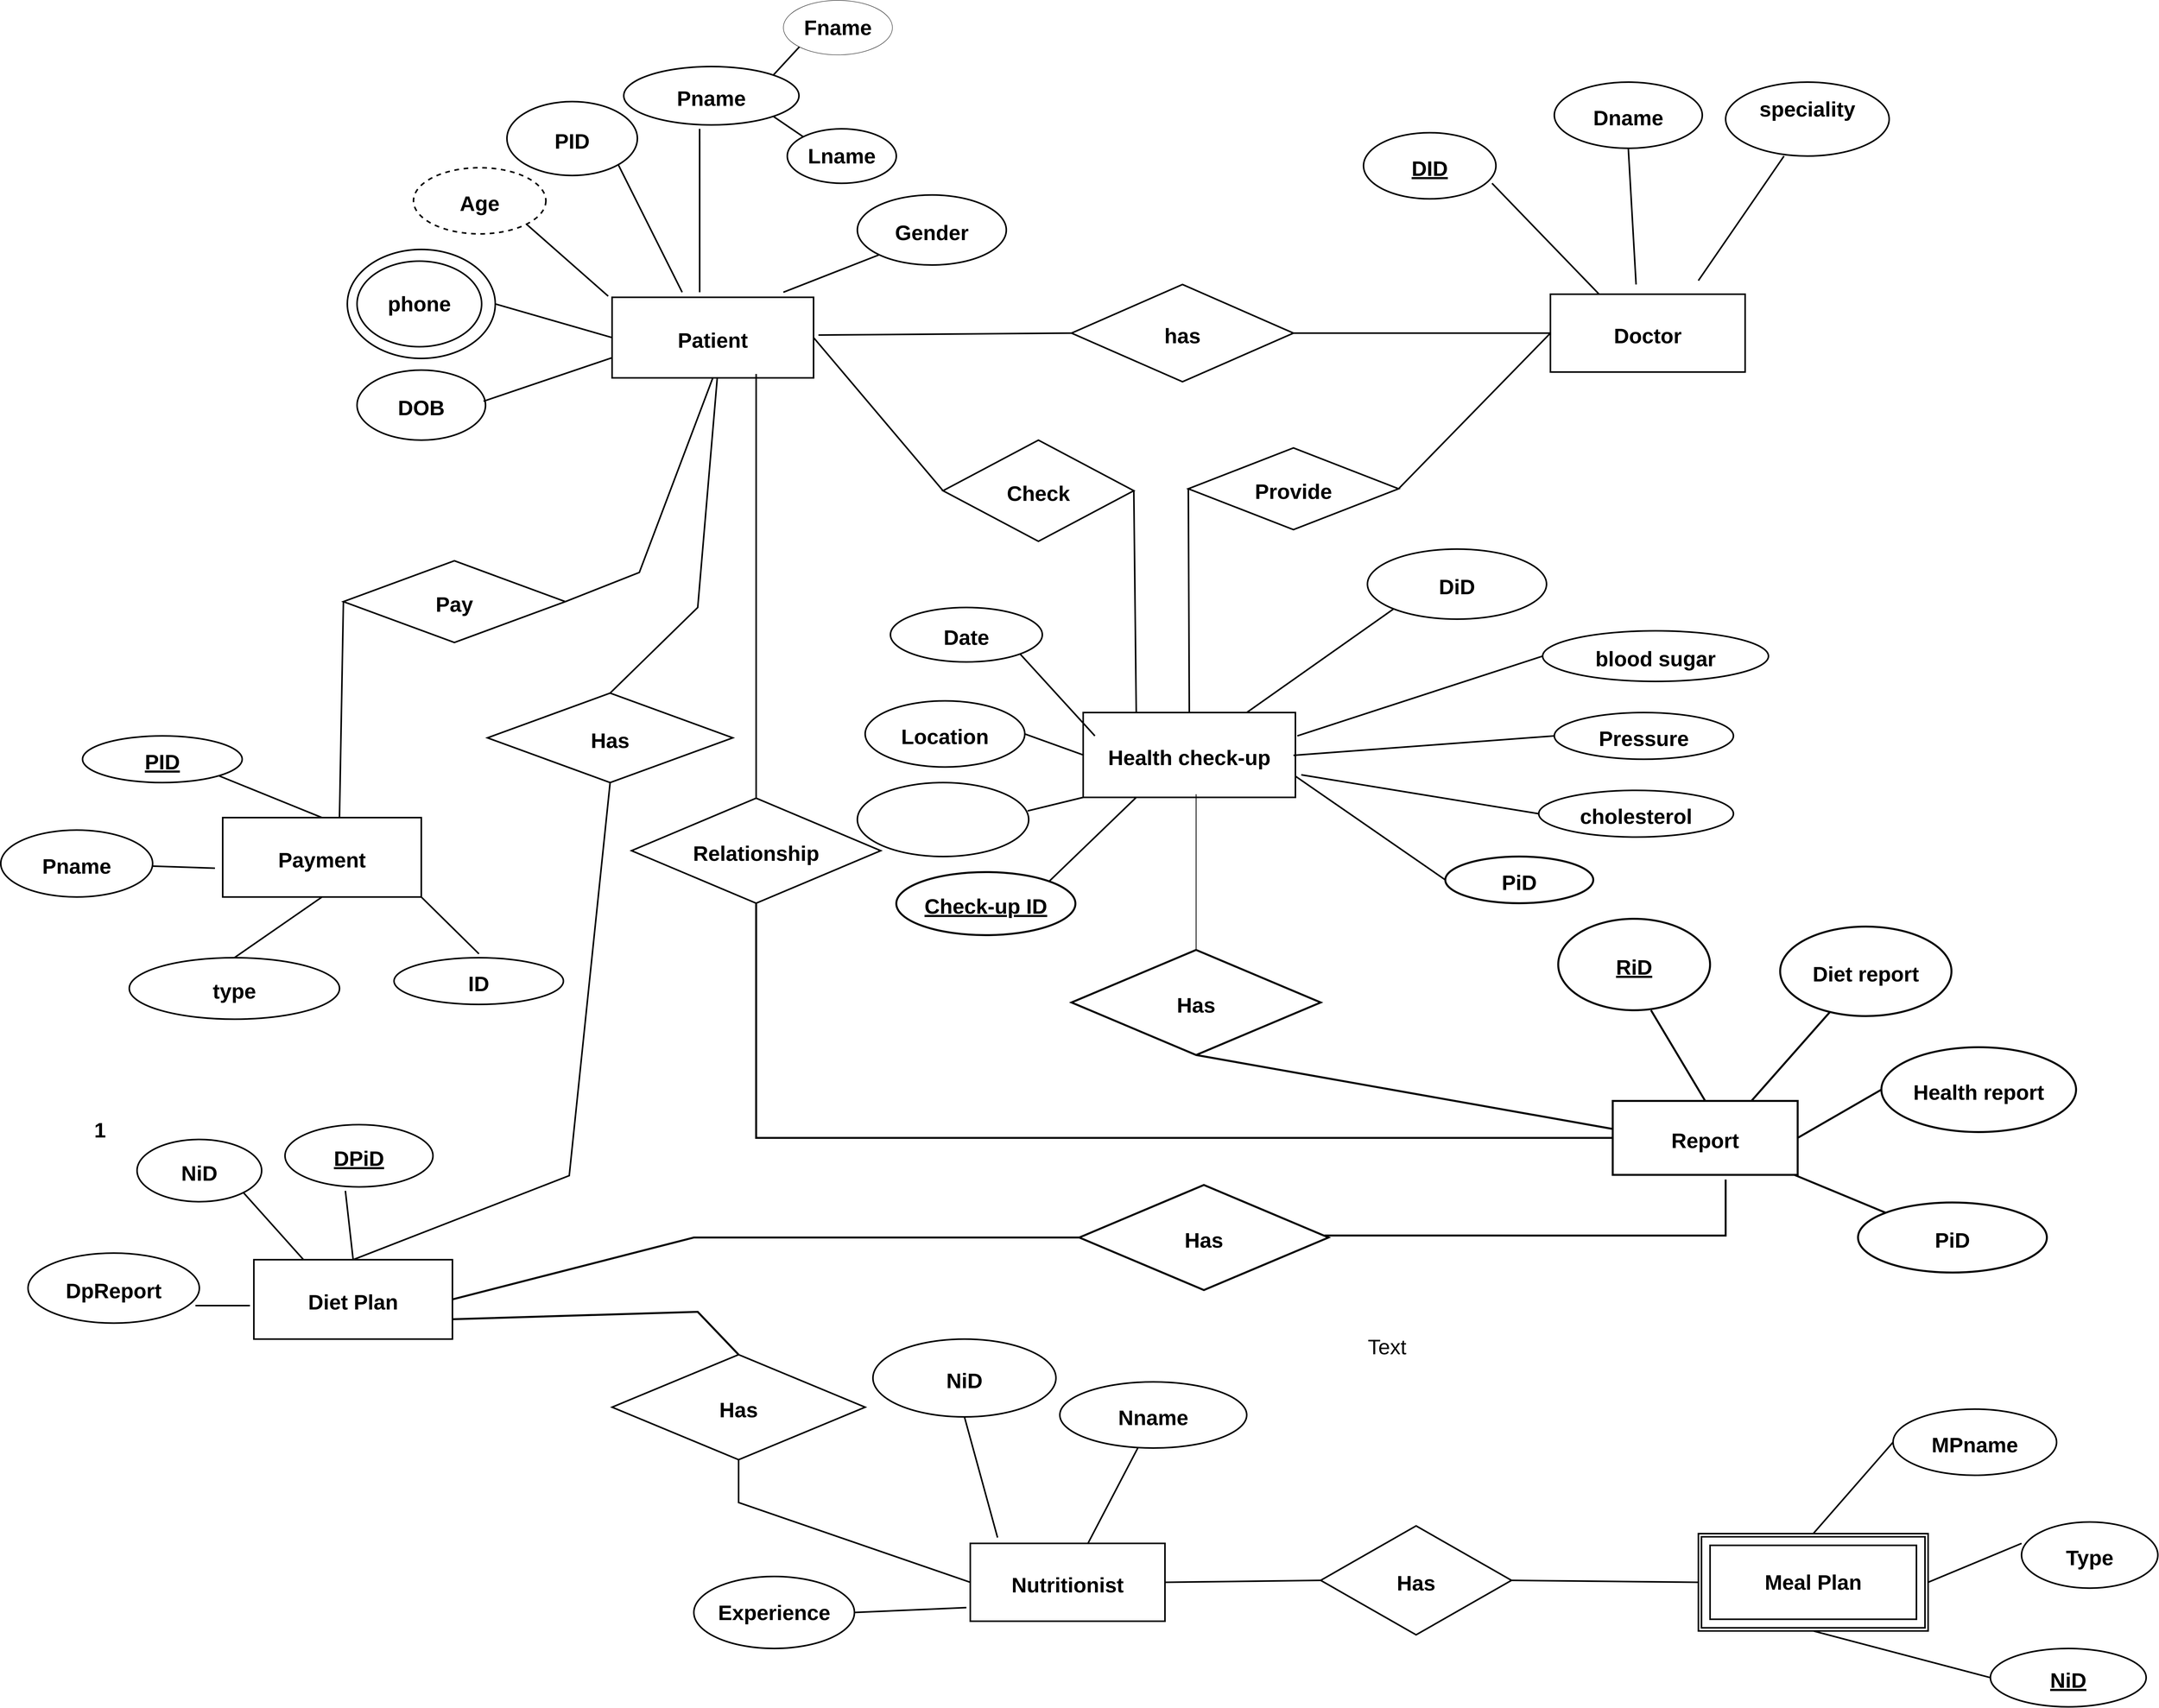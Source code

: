 <mxfile version="21.2.8" type="device">
  <diagram name="Page-1" id="WcRpKhG78xrK30DCyWYJ">
    <mxGraphModel dx="9060" dy="3707" grid="1" gridSize="10" guides="1" tooltips="1" connect="1" arrows="1" fold="1" page="1" pageScale="1" pageWidth="3300" pageHeight="4681" math="0" shadow="0">
      <root>
        <mxCell id="0" />
        <mxCell id="1" parent="0" />
        <mxCell id="mHQkvC2rGd7bI0yAE8_2-2" value="Patient" style="align=center;aspect=fixed;fontSize=54;fontStyle=1;labelBorderColor=none;strokeWidth=4;" parent="1" vertex="1">
          <mxGeometry x="500" y="783" width="517.5" height="207" as="geometry" />
        </mxCell>
        <mxCell id="mHQkvC2rGd7bI0yAE8_2-3" value="Payment" style="align=center;aspect=fixed;fontSize=54;fontStyle=1;labelBorderColor=none;strokeWidth=4;" parent="1" vertex="1">
          <mxGeometry x="-500" y="2120" width="510" height="204" as="geometry" />
        </mxCell>
        <mxCell id="mHQkvC2rGd7bI0yAE8_2-4" value="Health check-up" style="align=center;aspect=fixed;fontSize=54;fontStyle=1;labelBorderColor=none;strokeWidth=4;" parent="1" vertex="1">
          <mxGeometry x="1710" y="1850" width="545" height="218" as="geometry" />
        </mxCell>
        <mxCell id="mHQkvC2rGd7bI0yAE8_2-6" value="Doctor" style="align=center;aspect=fixed;fontSize=54;fontStyle=1;labelBorderColor=none;strokeWidth=4;" parent="1" vertex="1">
          <mxGeometry x="2910" y="775" width="500" height="200" as="geometry" />
        </mxCell>
        <mxCell id="mHQkvC2rGd7bI0yAE8_2-7" value="Report" style="align=center;aspect=fixed;fontSize=54;fontStyle=1;labelBorderColor=none;strokeWidth=5;" parent="1" vertex="1">
          <mxGeometry x="3070" y="2848" width="475" height="190" as="geometry" />
        </mxCell>
        <mxCell id="mHQkvC2rGd7bI0yAE8_2-8" value="Nutritionist" style="align=center;aspect=fixed;fontSize=54;fontStyle=1;labelBorderColor=none;strokeWidth=4;" parent="1" vertex="1">
          <mxGeometry x="1420" y="3985" width="500" height="200" as="geometry" />
        </mxCell>
        <mxCell id="mHQkvC2rGd7bI0yAE8_2-9" value="" style="shape=ext;margin=3;double=1;align=center;fontSize=54;spacingTop=1;fontStyle=1;labelBorderColor=none;strokeWidth=4;" parent="1" vertex="1">
          <mxGeometry x="3290" y="3960" width="590" height="250" as="geometry" />
        </mxCell>
        <mxCell id="mHQkvC2rGd7bI0yAE8_2-13" value="PID" style="ellipse;align=center;fontSize=54;strokeWidth=4;fontStyle=1;labelBorderColor=none;" parent="1" vertex="1">
          <mxGeometry x="230" y="280" width="335" height="190" as="geometry" />
        </mxCell>
        <mxCell id="mHQkvC2rGd7bI0yAE8_2-14" value="DOB" style="ellipse;align=center;fontSize=54;strokeWidth=4;fontStyle=1;labelBorderColor=none;" parent="1" vertex="1">
          <mxGeometry x="-155" y="970" width="330" height="180" as="geometry" />
        </mxCell>
        <mxCell id="mHQkvC2rGd7bI0yAE8_2-15" value="Gender" style="ellipse;align=center;fontSize=54;strokeWidth=4;fontStyle=1;labelBorderColor=none;" parent="1" vertex="1">
          <mxGeometry x="1130" y="520" width="382.5" height="180" as="geometry" />
        </mxCell>
        <mxCell id="mHQkvC2rGd7bI0yAE8_2-16" value="Pname" style="ellipse;align=center;fontSize=54;fontStyle=1;labelBorderColor=none;strokeWidth=4;" parent="1" vertex="1">
          <mxGeometry x="530" y="190" width="450" height="150" as="geometry" />
        </mxCell>
        <mxCell id="mHQkvC2rGd7bI0yAE8_2-17" value="Age" style="ellipse;align=center;dashed=1;fontSize=54;strokeWidth=4;fontStyle=1;labelBorderColor=none;" parent="1" vertex="1">
          <mxGeometry x="-10" y="450" width="340" height="170" as="geometry" />
        </mxCell>
        <mxCell id="mHQkvC2rGd7bI0yAE8_2-18" value="Has" style="shape=rhombus;perimeter=rhombusPerimeter;align=center;fontSize=54;fontStyle=1;labelBorderColor=none;strokeWidth=4;" parent="1" vertex="1">
          <mxGeometry x="2320" y="3940" width="490" height="280" as="geometry" />
        </mxCell>
        <mxCell id="mHQkvC2rGd7bI0yAE8_2-19" value="Pay" style="shape=rhombus;perimeter=rhombusPerimeter;align=center;fontSize=54;fontStyle=1;labelBorderColor=none;strokeWidth=4;" parent="1" vertex="1">
          <mxGeometry x="-190" y="1460" width="570" height="210" as="geometry" />
        </mxCell>
        <mxCell id="mHQkvC2rGd7bI0yAE8_2-20" value="Provide" style="shape=rhombus;perimeter=rhombusPerimeter;align=center;fontSize=54;fontStyle=1;labelBorderColor=none;strokeWidth=4;" parent="1" vertex="1">
          <mxGeometry x="1980" y="1170" width="540" height="210" as="geometry" />
        </mxCell>
        <mxCell id="mHQkvC2rGd7bI0yAE8_2-21" value="Has" style="shape=rhombus;perimeter=rhombusPerimeter;align=center;fontSize=54;fontStyle=1;labelBorderColor=none;strokeWidth=4;" parent="1" vertex="1">
          <mxGeometry x="180" y="1800" width="630" height="230" as="geometry" />
        </mxCell>
        <mxCell id="mHQkvC2rGd7bI0yAE8_2-29" value="Has" style="shape=rhombus;perimeter=rhombusPerimeter;align=center;fontSize=54;fontStyle=1;labelBorderColor=none;strokeWidth=4;" parent="1" vertex="1">
          <mxGeometry x="500" y="3500" width="650" height="270" as="geometry" />
        </mxCell>
        <mxCell id="mHQkvC2rGd7bI0yAE8_2-30" value="Check" style="shape=rhombus;perimeter=rhombusPerimeter;align=center;fontSize=54;strokeWidth=4;fontStyle=1;labelBorderColor=none;" parent="1" vertex="1">
          <mxGeometry x="1350" y="1150" width="490" height="260" as="geometry" />
        </mxCell>
        <mxCell id="mHQkvC2rGd7bI0yAE8_2-32" value="has" style="shape=rhombus;perimeter=rhombusPerimeter;align=center;fontSize=54;fontStyle=1;labelBorderColor=none;strokeWidth=4;" parent="1" vertex="1">
          <mxGeometry x="1680" y="750" width="570" height="250" as="geometry" />
        </mxCell>
        <mxCell id="mHQkvC2rGd7bI0yAE8_2-40" value="" style="endArrow=none;rounded=0;entryX=0.5;entryY=0;entryDx=0;entryDy=0;exitX=0.5;exitY=1;exitDx=0;exitDy=0;align=center;fontSize=54;fontStyle=1;labelBorderColor=none;strokeWidth=4;" parent="1" source="mHQkvC2rGd7bI0yAE8_2-21" target="mHQkvC2rGd7bI0yAE8_2-5" edge="1">
          <mxGeometry relative="1" as="geometry">
            <mxPoint x="1110" y="2480" as="sourcePoint" />
            <mxPoint x="1270" y="2480" as="targetPoint" />
            <Array as="points">
              <mxPoint x="390" y="3040" />
            </Array>
          </mxGeometry>
        </mxCell>
        <mxCell id="mHQkvC2rGd7bI0yAE8_2-41" value="1" style="resizable=0;whiteSpace=wrap;align=center;verticalAlign=bottom;fontSize=54;fontStyle=1;labelBorderColor=none;" parent="mHQkvC2rGd7bI0yAE8_2-40" connectable="0" vertex="1">
          <mxGeometry x="1" relative="1" as="geometry">
            <mxPoint x="-650" y="-299" as="offset" />
          </mxGeometry>
        </mxCell>
        <mxCell id="mHQkvC2rGd7bI0yAE8_2-46" value="" style="endArrow=none;rounded=0;strokeWidth=4;fontSize=54;fontStyle=1;exitX=1;exitY=0.5;exitDx=0;exitDy=0;entryX=0.25;entryY=0;entryDx=0;entryDy=0;labelBorderColor=none;" parent="1" source="mHQkvC2rGd7bI0yAE8_2-30" target="mHQkvC2rGd7bI0yAE8_2-4" edge="1">
          <mxGeometry width="50" height="50" relative="1" as="geometry">
            <mxPoint x="1840" y="1350" as="sourcePoint" />
            <mxPoint x="1840" y="1785" as="targetPoint" />
            <Array as="points" />
          </mxGeometry>
        </mxCell>
        <mxCell id="mHQkvC2rGd7bI0yAE8_2-58" value="" style="endArrow=none;rounded=0;exitX=0;exitY=0.5;exitDx=0;exitDy=0;strokeWidth=4;fontSize=54;fontStyle=1;entryX=0.5;entryY=0;entryDx=0;entryDy=0;labelBorderColor=none;" parent="1" source="mHQkvC2rGd7bI0yAE8_2-20" target="mHQkvC2rGd7bI0yAE8_2-4" edge="1">
          <mxGeometry width="50" height="50" relative="1" as="geometry">
            <mxPoint x="1780" y="1400" as="sourcePoint" />
            <mxPoint x="1980" y="1660" as="targetPoint" />
          </mxGeometry>
        </mxCell>
        <mxCell id="mHQkvC2rGd7bI0yAE8_2-63" value="Pname" style="ellipse;align=center;fontSize=54;fontStyle=1;labelBorderColor=none;strokeWidth=4;" parent="1" vertex="1">
          <mxGeometry x="-1070" y="2152" width="390" height="172" as="geometry" />
        </mxCell>
        <mxCell id="mHQkvC2rGd7bI0yAE8_2-64" value="type" style="ellipse;align=center;fontSize=54;fontStyle=1;labelBorderColor=none;strokeWidth=4;" parent="1" vertex="1">
          <mxGeometry x="-740" y="2480" width="540" height="158" as="geometry" />
        </mxCell>
        <mxCell id="mHQkvC2rGd7bI0yAE8_2-65" value="ID" style="ellipse;align=center;fontSize=54;fontStyle=1;labelBorderColor=none;strokeWidth=4;" parent="1" vertex="1">
          <mxGeometry x="-60" y="2480" width="435" height="120" as="geometry" />
        </mxCell>
        <mxCell id="mHQkvC2rGd7bI0yAE8_2-68" value="PID" style="ellipse;align=center;fontStyle=5;fontSize=54;labelBorderColor=none;strokeWidth=4;" parent="1" vertex="1">
          <mxGeometry x="-860" y="1910" width="410" height="120" as="geometry" />
        </mxCell>
        <mxCell id="mHQkvC2rGd7bI0yAE8_2-69" value="Type" style="ellipse;align=center;fontSize=54;fontStyle=1;labelBorderColor=none;strokeWidth=4;" parent="1" vertex="1">
          <mxGeometry x="4120" y="3930" width="350" height="170" as="geometry" />
        </mxCell>
        <mxCell id="mHQkvC2rGd7bI0yAE8_2-70" value="NiD" style="ellipse;align=center;fontStyle=5;fontSize=54;labelBorderColor=none;strokeWidth=4;" parent="1" vertex="1">
          <mxGeometry x="4040" y="4255" width="400" height="150" as="geometry" />
        </mxCell>
        <mxCell id="mHQkvC2rGd7bI0yAE8_2-71" value="MPname" style="ellipse;align=center;fontSize=54;fontStyle=1;labelBorderColor=none;strokeWidth=4;" parent="1" vertex="1">
          <mxGeometry x="3790" y="3640" width="420" height="170" as="geometry" />
        </mxCell>
        <mxCell id="mHQkvC2rGd7bI0yAE8_2-72" value="Nname" style="ellipse;align=center;fontSize=54;fontStyle=1;labelBorderColor=none;strokeWidth=4;" parent="1" vertex="1">
          <mxGeometry x="1650" y="3570" width="480" height="170" as="geometry" />
        </mxCell>
        <mxCell id="mHQkvC2rGd7bI0yAE8_2-73" value="NiD" style="ellipse;align=center;fontSize=54;fontStyle=1;labelBorderColor=none;strokeWidth=4;" parent="1" vertex="1">
          <mxGeometry x="1170" y="3460" width="470" height="200" as="geometry" />
        </mxCell>
        <mxCell id="mHQkvC2rGd7bI0yAE8_2-74" value="Diet report" style="ellipse;align=center;fontSize=54;fontStyle=1;labelBorderColor=none;strokeWidth=5;" parent="1" vertex="1">
          <mxGeometry x="3500" y="2400" width="440" height="230" as="geometry" />
        </mxCell>
        <mxCell id="mHQkvC2rGd7bI0yAE8_2-75" value="Health report" style="ellipse;align=center;fontSize=54;fontStyle=1;labelBorderColor=none;strokeWidth=5;" parent="1" vertex="1">
          <mxGeometry x="3760" y="2710" width="500" height="218" as="geometry" />
        </mxCell>
        <mxCell id="mHQkvC2rGd7bI0yAE8_2-76" value="PiD" style="ellipse;align=center;fontSize=54;fontStyle=1;labelBorderColor=none;strokeWidth=5;" parent="1" vertex="1">
          <mxGeometry x="3700" y="3109" width="485" height="180" as="geometry" />
        </mxCell>
        <mxCell id="mHQkvC2rGd7bI0yAE8_2-78" value="RiD" style="ellipse;align=center;fontStyle=5;fontSize=54;labelBorderColor=none;strokeWidth=5;" parent="1" vertex="1">
          <mxGeometry x="2930" y="2380" width="390" height="235" as="geometry" />
        </mxCell>
        <mxCell id="mHQkvC2rGd7bI0yAE8_2-80" value="PiD" style="ellipse;align=center;fontSize=54;fontStyle=1;labelBorderColor=none;strokeWidth=5;" parent="1" vertex="1">
          <mxGeometry x="2640" y="2220" width="380" height="120" as="geometry" />
        </mxCell>
        <mxCell id="mHQkvC2rGd7bI0yAE8_2-81" value="cholesterol" style="ellipse;align=center;fontSize=54;fontStyle=1;labelBorderColor=none;strokeWidth=4;" parent="1" vertex="1">
          <mxGeometry x="2880" y="2050" width="500" height="120" as="geometry" />
        </mxCell>
        <mxCell id="mHQkvC2rGd7bI0yAE8_2-82" value="Pressure" style="ellipse;align=center;fontSize=54;fontStyle=1;labelBorderColor=none;strokeWidth=4;" parent="1" vertex="1">
          <mxGeometry x="2920" y="1850" width="460" height="120" as="geometry" />
        </mxCell>
        <mxCell id="mHQkvC2rGd7bI0yAE8_2-83" value="blood sugar" style="ellipse;align=center;fontSize=54;fontStyle=1;labelBorderColor=none;strokeWidth=4;" parent="1" vertex="1">
          <mxGeometry x="2890" y="1640" width="580" height="130" as="geometry" />
        </mxCell>
        <mxCell id="mHQkvC2rGd7bI0yAE8_2-86" value="" style="ellipse;align=center;fontSize=54;fontStyle=1;labelBorderColor=none;strokeWidth=4;" parent="1" vertex="1">
          <mxGeometry x="1130" y="2030" width="440" height="190" as="geometry" />
        </mxCell>
        <mxCell id="mHQkvC2rGd7bI0yAE8_2-87" value="Location" style="ellipse;align=center;fontSize=54;fontStyle=1;labelBorderColor=none;strokeWidth=4;" parent="1" vertex="1">
          <mxGeometry x="1150" y="1820" width="410" height="170" as="geometry" />
        </mxCell>
        <mxCell id="mHQkvC2rGd7bI0yAE8_2-88" value="Date" style="ellipse;align=center;fontSize=54;strokeWidth=4;fontStyle=1;labelBorderColor=none;" parent="1" vertex="1">
          <mxGeometry x="1215" y="1580" width="390" height="140" as="geometry" />
        </mxCell>
        <mxCell id="mHQkvC2rGd7bI0yAE8_2-89" value="DiD" style="ellipse;align=center;fontSize=54;fontStyle=1;labelBorderColor=none;strokeWidth=4;" parent="1" vertex="1">
          <mxGeometry x="2440" y="1430" width="460" height="180" as="geometry" />
        </mxCell>
        <mxCell id="mHQkvC2rGd7bI0yAE8_2-90" value="Check-up ID" style="ellipse;align=center;fontStyle=5;fontSize=54;labelBorderColor=none;strokeWidth=5;" parent="1" vertex="1">
          <mxGeometry x="1230" y="2260" width="460" height="162" as="geometry" />
        </mxCell>
        <mxCell id="mHQkvC2rGd7bI0yAE8_2-92" value="DpReport" style="ellipse;align=center;fontSize=54;fontStyle=1;labelBorderColor=none;strokeWidth=4;" parent="1" vertex="1">
          <mxGeometry x="-1000" y="3239" width="440" height="180" as="geometry" />
        </mxCell>
        <mxCell id="mHQkvC2rGd7bI0yAE8_2-93" value="NiD" style="ellipse;align=center;fontSize=54;fontStyle=1;labelBorderColor=none;strokeWidth=4;" parent="1" vertex="1">
          <mxGeometry x="-720" y="2947" width="320" height="160" as="geometry" />
        </mxCell>
        <mxCell id="mHQkvC2rGd7bI0yAE8_2-94" value="DPiD" style="ellipse;align=center;fontStyle=5;fontSize=54;labelBorderColor=none;strokeWidth=4;" parent="1" vertex="1">
          <mxGeometry x="-340" y="2909" width="380" height="160" as="geometry" />
        </mxCell>
        <mxCell id="mHQkvC2rGd7bI0yAE8_2-95" value="speciality&#xa;" style="ellipse;align=center;fontSize=54;fontStyle=1;labelBorderColor=none;strokeWidth=4;" parent="1" vertex="1">
          <mxGeometry x="3360" y="230" width="420" height="190" as="geometry" />
        </mxCell>
        <mxCell id="mHQkvC2rGd7bI0yAE8_2-96" value="Dname" style="ellipse;align=center;fontSize=54;fontStyle=1;labelBorderColor=none;strokeWidth=4;" parent="1" vertex="1">
          <mxGeometry x="2920" y="230" width="380" height="170" as="geometry" />
        </mxCell>
        <mxCell id="mHQkvC2rGd7bI0yAE8_2-100" value="" style="endArrow=none;rounded=0;fontSize=54;fontStyle=1;labelBorderColor=none;strokeWidth=4;" parent="1" source="mHQkvC2rGd7bI0yAE8_2-63" edge="1">
          <mxGeometry width="50" height="50" relative="1" as="geometry">
            <mxPoint x="-580" y="2380" as="sourcePoint" />
            <mxPoint x="-520" y="2250" as="targetPoint" />
          </mxGeometry>
        </mxCell>
        <mxCell id="mHQkvC2rGd7bI0yAE8_2-101" value="" style="endArrow=none;rounded=0;exitX=0.5;exitY=0;exitDx=0;exitDy=0;entryX=0.5;entryY=1;entryDx=0;entryDy=0;fontSize=54;fontStyle=1;labelBorderColor=none;strokeWidth=4;" parent="1" source="mHQkvC2rGd7bI0yAE8_2-64" target="mHQkvC2rGd7bI0yAE8_2-3" edge="1">
          <mxGeometry width="50" height="50" relative="1" as="geometry">
            <mxPoint x="-390" y="2440" as="sourcePoint" />
            <mxPoint x="-270" y="2100" as="targetPoint" />
          </mxGeometry>
        </mxCell>
        <mxCell id="mHQkvC2rGd7bI0yAE8_2-102" value="" style="endArrow=none;rounded=0;entryX=1;entryY=1;entryDx=0;entryDy=0;fontSize=54;fontStyle=1;labelBorderColor=none;strokeWidth=4;" parent="1" target="mHQkvC2rGd7bI0yAE8_2-3" edge="1">
          <mxGeometry width="50" height="50" relative="1" as="geometry">
            <mxPoint x="158" y="2470" as="sourcePoint" />
            <mxPoint x="-170" y="2300" as="targetPoint" />
          </mxGeometry>
        </mxCell>
        <mxCell id="mHQkvC2rGd7bI0yAE8_2-103" value="" style="endArrow=none;rounded=0;entryX=1;entryY=1;entryDx=0;entryDy=0;exitX=0.5;exitY=0;exitDx=0;exitDy=0;fontSize=54;fontStyle=1;labelBorderColor=none;strokeWidth=4;" parent="1" source="mHQkvC2rGd7bI0yAE8_2-3" target="mHQkvC2rGd7bI0yAE8_2-68" edge="1">
          <mxGeometry width="50" height="50" relative="1" as="geometry">
            <mxPoint x="-420" y="2160" as="sourcePoint" />
            <mxPoint x="-370" y="2110" as="targetPoint" />
          </mxGeometry>
        </mxCell>
        <mxCell id="mHQkvC2rGd7bI0yAE8_2-109" value="" style="endArrow=none;rounded=0;entryX=0;entryY=0.5;entryDx=0;entryDy=0;exitX=1;exitY=0.5;exitDx=0;exitDy=0;fontSize=54;fontStyle=1;labelBorderColor=none;strokeWidth=4;" parent="1" source="mHQkvC2rGd7bI0yAE8_2-87" target="mHQkvC2rGd7bI0yAE8_2-4" edge="1">
          <mxGeometry width="50" height="50" relative="1" as="geometry">
            <mxPoint x="1590" y="2030" as="sourcePoint" />
            <mxPoint x="1640" y="1980" as="targetPoint" />
          </mxGeometry>
        </mxCell>
        <mxCell id="mHQkvC2rGd7bI0yAE8_2-110" value="" style="endArrow=none;rounded=0;entryX=0;entryY=1;entryDx=0;entryDy=0;exitX=0.994;exitY=0.383;exitDx=0;exitDy=0;exitPerimeter=0;fontSize=54;fontStyle=1;labelBorderColor=none;strokeWidth=4;" parent="1" source="mHQkvC2rGd7bI0yAE8_2-86" target="mHQkvC2rGd7bI0yAE8_2-4" edge="1">
          <mxGeometry width="50" height="50" relative="1" as="geometry">
            <mxPoint x="1640" y="2160" as="sourcePoint" />
            <mxPoint x="1710.711" y="2110" as="targetPoint" />
          </mxGeometry>
        </mxCell>
        <mxCell id="mHQkvC2rGd7bI0yAE8_2-112" value="" style="endArrow=none;rounded=0;exitX=1;exitY=0.75;exitDx=0;exitDy=0;fontSize=54;fontStyle=1;entryX=0;entryY=0.5;entryDx=0;entryDy=0;labelBorderColor=none;strokeWidth=4;" parent="1" source="mHQkvC2rGd7bI0yAE8_2-4" target="mHQkvC2rGd7bI0yAE8_2-80" edge="1">
          <mxGeometry width="50" height="50" relative="1" as="geometry">
            <mxPoint x="2390.0" y="2048" as="sourcePoint" />
            <mxPoint x="2515" y="2150" as="targetPoint" />
          </mxGeometry>
        </mxCell>
        <mxCell id="mHQkvC2rGd7bI0yAE8_2-126" value="" style="endArrow=none;rounded=0;entryX=0;entryY=0.5;entryDx=0;entryDy=0;fontSize=54;fontStyle=1;labelBorderColor=none;strokeWidth=4;" parent="1" target="mHQkvC2rGd7bI0yAE8_2-83" edge="1">
          <mxGeometry width="50" height="50" relative="1" as="geometry">
            <mxPoint x="2260" y="1910" as="sourcePoint" />
            <mxPoint x="2834.289" y="1782.426" as="targetPoint" />
          </mxGeometry>
        </mxCell>
        <mxCell id="mHQkvC2rGd7bI0yAE8_2-127" value="" style="endArrow=none;rounded=0;entryX=0;entryY=0.5;entryDx=0;entryDy=0;fontSize=54;fontStyle=1;labelBorderColor=none;strokeWidth=4;" parent="1" target="mHQkvC2rGd7bI0yAE8_2-81" edge="1">
          <mxGeometry width="50" height="50" relative="1" as="geometry">
            <mxPoint x="2270" y="2010" as="sourcePoint" />
            <mxPoint x="2715" y="2100" as="targetPoint" />
          </mxGeometry>
        </mxCell>
        <mxCell id="mHQkvC2rGd7bI0yAE8_2-128" value="" style="endArrow=none;rounded=0;entryX=0;entryY=0.5;entryDx=0;entryDy=0;fontSize=54;fontStyle=1;labelBorderColor=none;strokeWidth=4;" parent="1" target="mHQkvC2rGd7bI0yAE8_2-82" edge="1">
          <mxGeometry width="50" height="50" relative="1" as="geometry">
            <mxPoint x="2250" y="1960" as="sourcePoint" />
            <mxPoint x="2765" y="2000" as="targetPoint" />
          </mxGeometry>
        </mxCell>
        <mxCell id="mHQkvC2rGd7bI0yAE8_2-129" value="" style="endArrow=none;rounded=0;entryX=0;entryY=1;entryDx=0;entryDy=0;fontSize=54;fontStyle=1;labelBorderColor=none;strokeWidth=4;" parent="1" target="mHQkvC2rGd7bI0yAE8_2-89" edge="1">
          <mxGeometry width="50" height="50" relative="1" as="geometry">
            <mxPoint x="2130" y="1850" as="sourcePoint" />
            <mxPoint x="2000" y="1800" as="targetPoint" />
          </mxGeometry>
        </mxCell>
        <mxCell id="mHQkvC2rGd7bI0yAE8_2-130" value="" style="endArrow=none;rounded=0;strokeWidth=4;entryX=1;entryY=1;entryDx=0;entryDy=0;fontSize=54;fontStyle=1;labelBorderColor=none;" parent="1" target="mHQkvC2rGd7bI0yAE8_2-88" edge="1">
          <mxGeometry width="50" height="50" relative="1" as="geometry">
            <mxPoint x="1740" y="1910" as="sourcePoint" />
            <mxPoint x="1630" y="1720" as="targetPoint" />
          </mxGeometry>
        </mxCell>
        <mxCell id="mHQkvC2rGd7bI0yAE8_2-131" value="" style="endArrow=none;rounded=0;entryX=0.25;entryY=1;entryDx=0;entryDy=0;exitX=1;exitY=0;exitDx=0;exitDy=0;fontSize=54;fontStyle=1;labelBorderColor=none;strokeWidth=4;" parent="1" source="mHQkvC2rGd7bI0yAE8_2-90" target="mHQkvC2rGd7bI0yAE8_2-4" edge="1">
          <mxGeometry width="50" height="50" relative="1" as="geometry">
            <mxPoint x="1680" y="2160" as="sourcePoint" />
            <mxPoint x="1760" y="2140" as="targetPoint" />
          </mxGeometry>
        </mxCell>
        <mxCell id="mHQkvC2rGd7bI0yAE8_2-136" value="DID" style="ellipse;align=center;fontStyle=5;fontSize=54;labelBorderColor=none;strokeWidth=4;" parent="1" vertex="1">
          <mxGeometry x="2430" y="360" width="340" height="170" as="geometry" />
        </mxCell>
        <mxCell id="00rONBYvEzlFTDpirwAL-15" style="edgeStyle=orthogonalEdgeStyle;rounded=0;orthogonalLoop=1;jettySize=auto;html=1;exitX=0.5;exitY=1;exitDx=0;exitDy=0;labelBorderColor=none;strokeWidth=4;fontSize=54;" edge="1" parent="1" source="mHQkvC2rGd7bI0yAE8_2-17" target="mHQkvC2rGd7bI0yAE8_2-17">
          <mxGeometry relative="1" as="geometry" />
        </mxCell>
        <mxCell id="00rONBYvEzlFTDpirwAL-18" value="" style="ellipse;whiteSpace=wrap;html=1;labelBorderColor=none;strokeWidth=4;fontSize=54;" vertex="1" parent="1">
          <mxGeometry x="-180" y="660" width="380" height="280" as="geometry" />
        </mxCell>
        <mxCell id="00rONBYvEzlFTDpirwAL-19" value="&lt;font style=&quot;font-size: 54px;&quot;&gt;&lt;b style=&quot;font-size: 54px;&quot;&gt;phone&lt;/b&gt;&lt;/font&gt;" style="ellipse;whiteSpace=wrap;html=1;labelBorderColor=none;strokeWidth=4;fontSize=54;" vertex="1" parent="1">
          <mxGeometry x="-155" y="690" width="320" height="220" as="geometry" />
        </mxCell>
        <mxCell id="00rONBYvEzlFTDpirwAL-21" value="&lt;font style=&quot;font-size: 54px;&quot;&gt;&lt;b style=&quot;font-size: 54px;&quot;&gt;Fname&lt;/b&gt;&lt;/font&gt;" style="ellipse;whiteSpace=wrap;html=1;fontSize=54;" vertex="1" parent="1">
          <mxGeometry x="940" y="20" width="280" height="140" as="geometry" />
        </mxCell>
        <mxCell id="00rONBYvEzlFTDpirwAL-22" value="&lt;font style=&quot;font-size: 54px;&quot;&gt;&lt;b style=&quot;font-size: 54px;&quot;&gt;Lname&lt;/b&gt;&lt;/font&gt;" style="ellipse;whiteSpace=wrap;html=1;labelBorderColor=none;strokeWidth=4;fontSize=54;" vertex="1" parent="1">
          <mxGeometry x="950" y="350" width="280" height="140" as="geometry" />
        </mxCell>
        <mxCell id="00rONBYvEzlFTDpirwAL-30" value="" style="endArrow=none;rounded=0;entryX=0;entryY=0;entryDx=0;entryDy=0;exitX=1;exitY=1;exitDx=0;exitDy=0;fontSize=54;fontStyle=1;labelBorderColor=none;strokeWidth=4;" edge="1" parent="1" source="mHQkvC2rGd7bI0yAE8_2-16" target="00rONBYvEzlFTDpirwAL-22">
          <mxGeometry width="50" height="50" relative="1" as="geometry">
            <mxPoint x="1670" y="210" as="sourcePoint" />
            <mxPoint x="1789.289" y="42.426" as="targetPoint" />
          </mxGeometry>
        </mxCell>
        <mxCell id="00rONBYvEzlFTDpirwAL-31" value="" style="endArrow=none;rounded=0;entryX=0;entryY=1;entryDx=0;entryDy=0;exitX=1;exitY=0;exitDx=0;exitDy=0;fontSize=54;fontStyle=1;labelBorderColor=none;strokeWidth=4;" edge="1" parent="1" source="mHQkvC2rGd7bI0yAE8_2-16" target="00rONBYvEzlFTDpirwAL-21">
          <mxGeometry width="50" height="50" relative="1" as="geometry">
            <mxPoint x="1800" y="130" as="sourcePoint" />
            <mxPoint x="1919.289" y="-37.574" as="targetPoint" />
          </mxGeometry>
        </mxCell>
        <mxCell id="00rONBYvEzlFTDpirwAL-32" value="" style="endArrow=none;rounded=0;entryX=1;entryY=1;entryDx=0;entryDy=0;fontSize=54;fontStyle=1;labelBorderColor=none;strokeWidth=4;" edge="1" parent="1" target="mHQkvC2rGd7bI0yAE8_2-13">
          <mxGeometry width="50" height="50" relative="1" as="geometry">
            <mxPoint x="680" y="770" as="sourcePoint" />
            <mxPoint x="689.289" y="382.426" as="targetPoint" />
          </mxGeometry>
        </mxCell>
        <mxCell id="00rONBYvEzlFTDpirwAL-33" value="" style="endArrow=none;rounded=0;entryX=1;entryY=1;entryDx=0;entryDy=0;fontSize=54;fontStyle=1;labelBorderColor=none;strokeWidth=4;" edge="1" parent="1" target="mHQkvC2rGd7bI0yAE8_2-17">
          <mxGeometry width="50" height="50" relative="1" as="geometry">
            <mxPoint x="490" y="780" as="sourcePoint" />
            <mxPoint x="1525" y="-57" as="targetPoint" />
          </mxGeometry>
        </mxCell>
        <mxCell id="00rONBYvEzlFTDpirwAL-34" value="" style="endArrow=none;rounded=0;entryX=1;entryY=0.5;entryDx=0;entryDy=0;fontSize=54;fontStyle=1;exitX=0;exitY=0.5;exitDx=0;exitDy=0;labelBorderColor=none;strokeWidth=4;" edge="1" parent="1" source="mHQkvC2rGd7bI0yAE8_2-2" target="00rONBYvEzlFTDpirwAL-18">
          <mxGeometry width="50" height="50" relative="1" as="geometry">
            <mxPoint x="290" y="710" as="sourcePoint" />
            <mxPoint x="125" y="383" as="targetPoint" />
          </mxGeometry>
        </mxCell>
        <mxCell id="00rONBYvEzlFTDpirwAL-35" value="" style="endArrow=none;rounded=0;fontSize=54;fontStyle=1;exitX=0;exitY=0.75;exitDx=0;exitDy=0;labelBorderColor=none;strokeWidth=4;" edge="1" parent="1" source="mHQkvC2rGd7bI0yAE8_2-2">
          <mxGeometry width="50" height="50" relative="1" as="geometry">
            <mxPoint x="280" y="1060" as="sourcePoint" />
            <mxPoint x="170" y="1050" as="targetPoint" />
          </mxGeometry>
        </mxCell>
        <mxCell id="00rONBYvEzlFTDpirwAL-36" value="" style="endArrow=none;rounded=0;entryX=0.433;entryY=1.067;entryDx=0;entryDy=0;fontSize=54;fontStyle=1;entryPerimeter=0;labelBorderColor=none;strokeWidth=4;" edge="1" parent="1" target="mHQkvC2rGd7bI0yAE8_2-16">
          <mxGeometry width="50" height="50" relative="1" as="geometry">
            <mxPoint x="725" y="770" as="sourcePoint" />
            <mxPoint x="575" y="203" as="targetPoint" />
          </mxGeometry>
        </mxCell>
        <mxCell id="00rONBYvEzlFTDpirwAL-37" value="" style="endArrow=none;rounded=0;entryX=0;entryY=1;entryDx=0;entryDy=0;fontSize=54;fontStyle=1;labelBorderColor=none;strokeWidth=4;" edge="1" parent="1" target="mHQkvC2rGd7bI0yAE8_2-15">
          <mxGeometry width="50" height="50" relative="1" as="geometry">
            <mxPoint x="940" y="770" as="sourcePoint" />
            <mxPoint x="1575" y="-217" as="targetPoint" />
          </mxGeometry>
        </mxCell>
        <mxCell id="00rONBYvEzlFTDpirwAL-38" value="" style="endArrow=none;rounded=0;fontSize=54;fontStyle=1;exitX=0.25;exitY=0;exitDx=0;exitDy=0;labelBorderColor=none;strokeWidth=4;" edge="1" parent="1" source="mHQkvC2rGd7bI0yAE8_2-6">
          <mxGeometry width="50" height="50" relative="1" as="geometry">
            <mxPoint x="2240" y="180" as="sourcePoint" />
            <mxPoint x="2760" y="490" as="targetPoint" />
          </mxGeometry>
        </mxCell>
        <mxCell id="00rONBYvEzlFTDpirwAL-39" value="" style="endArrow=none;rounded=0;fontSize=54;fontStyle=1;entryX=0.5;entryY=1;entryDx=0;entryDy=0;labelBorderColor=none;strokeWidth=4;" edge="1" parent="1" target="mHQkvC2rGd7bI0yAE8_2-96">
          <mxGeometry width="50" height="50" relative="1" as="geometry">
            <mxPoint x="3130" y="750" as="sourcePoint" />
            <mxPoint x="2775" y="242" as="targetPoint" />
          </mxGeometry>
        </mxCell>
        <mxCell id="00rONBYvEzlFTDpirwAL-40" value="" style="endArrow=none;rounded=0;fontSize=54;fontStyle=1;exitX=0.357;exitY=1;exitDx=0;exitDy=0;exitPerimeter=0;labelBorderColor=none;strokeWidth=4;" edge="1" parent="1" source="mHQkvC2rGd7bI0yAE8_2-95">
          <mxGeometry width="50" height="50" relative="1" as="geometry">
            <mxPoint x="3330" y="610" as="sourcePoint" />
            <mxPoint x="3290" y="740" as="targetPoint" />
          </mxGeometry>
        </mxCell>
        <mxCell id="00rONBYvEzlFTDpirwAL-41" style="edgeStyle=orthogonalEdgeStyle;rounded=0;orthogonalLoop=1;jettySize=auto;html=1;exitX=0.5;exitY=1;exitDx=0;exitDy=0;labelBorderColor=none;fontSize=54;strokeWidth=5;" edge="1" parent="1" source="mHQkvC2rGd7bI0yAE8_2-81" target="mHQkvC2rGd7bI0yAE8_2-81">
          <mxGeometry relative="1" as="geometry" />
        </mxCell>
        <mxCell id="00rONBYvEzlFTDpirwAL-42" style="edgeStyle=orthogonalEdgeStyle;rounded=0;orthogonalLoop=1;jettySize=auto;html=1;exitX=0.5;exitY=1;exitDx=0;exitDy=0;labelBorderColor=none;fontSize=54;strokeWidth=5;" edge="1" parent="1" source="mHQkvC2rGd7bI0yAE8_2-81" target="mHQkvC2rGd7bI0yAE8_2-81">
          <mxGeometry relative="1" as="geometry" />
        </mxCell>
        <mxCell id="00rONBYvEzlFTDpirwAL-46" value="" style="endArrow=none;rounded=0;fontSize=54;fontStyle=1;exitX=0;exitY=0.5;exitDx=0;exitDy=0;entryX=1;entryY=0.5;entryDx=0;entryDy=0;labelBorderColor=none;strokeWidth=4;" edge="1" parent="1" source="mHQkvC2rGd7bI0yAE8_2-30" target="mHQkvC2rGd7bI0yAE8_2-2">
          <mxGeometry width="50" height="50" relative="1" as="geometry">
            <mxPoint x="1010" y="1040" as="sourcePoint" />
            <mxPoint x="735" y="772" as="targetPoint" />
          </mxGeometry>
        </mxCell>
        <mxCell id="00rONBYvEzlFTDpirwAL-47" value="" style="endArrow=none;rounded=0;fontSize=54;fontStyle=1;exitX=0;exitY=0.5;exitDx=0;exitDy=0;entryX=1;entryY=0.5;entryDx=0;entryDy=0;labelBorderColor=none;strokeWidth=4;" edge="1" parent="1" source="mHQkvC2rGd7bI0yAE8_2-6" target="mHQkvC2rGd7bI0yAE8_2-20">
          <mxGeometry width="50" height="50" relative="1" as="geometry">
            <mxPoint x="2380" y="880" as="sourcePoint" />
            <mxPoint x="2105" y="612" as="targetPoint" />
          </mxGeometry>
        </mxCell>
        <mxCell id="00rONBYvEzlFTDpirwAL-48" value="" style="endArrow=none;rounded=0;fontSize=54;fontStyle=1;exitX=0;exitY=0.5;exitDx=0;exitDy=0;labelBorderColor=none;strokeWidth=4;" edge="1" parent="1" source="mHQkvC2rGd7bI0yAE8_2-6" target="mHQkvC2rGd7bI0yAE8_2-32">
          <mxGeometry width="50" height="50" relative="1" as="geometry">
            <mxPoint x="2900" y="810" as="sourcePoint" />
            <mxPoint x="1855" y="222" as="targetPoint" />
          </mxGeometry>
        </mxCell>
        <mxCell id="00rONBYvEzlFTDpirwAL-49" value="" style="endArrow=none;rounded=0;fontSize=54;fontStyle=1;entryX=0;entryY=0.5;entryDx=0;entryDy=0;labelBorderColor=none;strokeWidth=4;" edge="1" parent="1" target="mHQkvC2rGd7bI0yAE8_2-32">
          <mxGeometry width="50" height="50" relative="1" as="geometry">
            <mxPoint x="1030" y="880" as="sourcePoint" />
            <mxPoint x="1745" y="22" as="targetPoint" />
          </mxGeometry>
        </mxCell>
        <mxCell id="00rONBYvEzlFTDpirwAL-50" value="" style="endArrow=none;rounded=0;fontSize=54;fontStyle=1;exitX=0;exitY=0.5;exitDx=0;exitDy=0;entryX=0.588;entryY=0;entryDx=0;entryDy=0;entryPerimeter=0;labelBorderColor=none;strokeWidth=4;" edge="1" parent="1" source="mHQkvC2rGd7bI0yAE8_2-19" target="mHQkvC2rGd7bI0yAE8_2-3">
          <mxGeometry width="50" height="50" relative="1" as="geometry">
            <mxPoint x="-650" y="1430" as="sourcePoint" />
            <mxPoint x="-925" y="1162" as="targetPoint" />
          </mxGeometry>
        </mxCell>
        <mxCell id="00rONBYvEzlFTDpirwAL-51" value="" style="endArrow=none;rounded=0;fontSize=54;fontStyle=1;exitX=0.5;exitY=1;exitDx=0;exitDy=0;entryX=1;entryY=0.5;entryDx=0;entryDy=0;labelBorderColor=none;strokeWidth=4;" edge="1" parent="1" source="mHQkvC2rGd7bI0yAE8_2-2" target="mHQkvC2rGd7bI0yAE8_2-19">
          <mxGeometry width="50" height="50" relative="1" as="geometry">
            <mxPoint x="-720" y="1300" as="sourcePoint" />
            <mxPoint x="430" y="1430" as="targetPoint" />
            <Array as="points">
              <mxPoint x="570" y="1490" />
            </Array>
          </mxGeometry>
        </mxCell>
        <mxCell id="00rONBYvEzlFTDpirwAL-52" value="" style="endArrow=none;rounded=0;fontSize=54;fontStyle=1;exitX=0.5;exitY=0;exitDx=0;exitDy=0;labelBorderColor=none;strokeWidth=4;" edge="1" parent="1" source="mHQkvC2rGd7bI0yAE8_2-21">
          <mxGeometry width="50" height="50" relative="1" as="geometry">
            <mxPoint x="770" y="1570" as="sourcePoint" />
            <mxPoint x="770" y="992" as="targetPoint" />
            <Array as="points">
              <mxPoint x="720" y="1580" />
            </Array>
          </mxGeometry>
        </mxCell>
        <mxCell id="mHQkvC2rGd7bI0yAE8_2-5" value="Diet Plan" style="align=center;aspect=fixed;fontSize=54;fontStyle=1;labelBorderColor=none;strokeWidth=4;" parent="1" vertex="1">
          <mxGeometry x="-420" y="3256" width="510" height="204" as="geometry" />
        </mxCell>
        <mxCell id="00rONBYvEzlFTDpirwAL-57" value="Has" style="shape=rhombus;perimeter=rhombusPerimeter;align=center;fontSize=54;fontStyle=1;labelBorderColor=none;strokeWidth=5;" vertex="1" parent="1">
          <mxGeometry x="1680" y="2460" width="640" height="270" as="geometry" />
        </mxCell>
        <mxCell id="00rONBYvEzlFTDpirwAL-58" value="Relationship" style="shape=rhombus;perimeter=rhombusPerimeter;align=center;fontSize=54;fontStyle=1;labelBorderColor=none;strokeWidth=4;" vertex="1" parent="1">
          <mxGeometry x="550" y="2070" width="640" height="270" as="geometry" />
        </mxCell>
        <mxCell id="00rONBYvEzlFTDpirwAL-65" value="" style="endArrow=none;rounded=0;entryX=0.611;entryY=1;entryDx=0;entryDy=0;fontSize=54;fontStyle=1;exitX=0.5;exitY=0;exitDx=0;exitDy=0;entryPerimeter=0;labelBorderColor=none;strokeWidth=5;" edge="1" parent="1" source="mHQkvC2rGd7bI0yAE8_2-7" target="mHQkvC2rGd7bI0yAE8_2-78">
          <mxGeometry width="50" height="50" relative="1" as="geometry">
            <mxPoint x="2815" y="2970" as="sourcePoint" />
            <mxPoint x="2588" y="2885" as="targetPoint" />
          </mxGeometry>
        </mxCell>
        <mxCell id="00rONBYvEzlFTDpirwAL-66" value="" style="endArrow=none;rounded=0;fontSize=54;fontStyle=1;exitX=0.75;exitY=0;exitDx=0;exitDy=0;labelBorderColor=none;strokeWidth=5;" edge="1" parent="1" source="mHQkvC2rGd7bI0yAE8_2-7" target="mHQkvC2rGd7bI0yAE8_2-74">
          <mxGeometry width="50" height="50" relative="1" as="geometry">
            <mxPoint x="3285" y="2720" as="sourcePoint" />
            <mxPoint x="3115" y="2582" as="targetPoint" />
          </mxGeometry>
        </mxCell>
        <mxCell id="00rONBYvEzlFTDpirwAL-67" value="" style="endArrow=none;rounded=0;entryX=1;entryY=0.5;entryDx=0;entryDy=0;fontSize=54;fontStyle=1;exitX=0;exitY=0.5;exitDx=0;exitDy=0;labelBorderColor=none;strokeWidth=5;" edge="1" parent="1" source="mHQkvC2rGd7bI0yAE8_2-75" target="mHQkvC2rGd7bI0yAE8_2-7">
          <mxGeometry width="50" height="50" relative="1" as="geometry">
            <mxPoint x="3665" y="2880" as="sourcePoint" />
            <mxPoint x="3415" y="2752" as="targetPoint" />
          </mxGeometry>
        </mxCell>
        <mxCell id="00rONBYvEzlFTDpirwAL-68" value="" style="endArrow=none;rounded=0;fontSize=54;fontStyle=1;exitX=0;exitY=0;exitDx=0;exitDy=0;labelBorderColor=none;strokeWidth=5;" edge="1" parent="1" source="mHQkvC2rGd7bI0yAE8_2-76" target="mHQkvC2rGd7bI0yAE8_2-7">
          <mxGeometry width="50" height="50" relative="1" as="geometry">
            <mxPoint x="3155" y="3130" as="sourcePoint" />
            <mxPoint x="2985" y="2992" as="targetPoint" />
          </mxGeometry>
        </mxCell>
        <mxCell id="00rONBYvEzlFTDpirwAL-71" style="edgeStyle=orthogonalEdgeStyle;rounded=0;orthogonalLoop=1;jettySize=auto;html=1;exitX=0.5;exitY=1;exitDx=0;exitDy=0;labelBorderColor=none;fontSize=54;strokeWidth=4;" edge="1" parent="1" source="mHQkvC2rGd7bI0yAE8_2-71" target="mHQkvC2rGd7bI0yAE8_2-71">
          <mxGeometry relative="1" as="geometry" />
        </mxCell>
        <mxCell id="00rONBYvEzlFTDpirwAL-72" value="&lt;font style=&quot;font-size: 54px;&quot;&gt;&lt;b style=&quot;font-size: 54px;&quot;&gt;Meal Plan&lt;/b&gt;&lt;/font&gt;" style="whiteSpace=wrap;html=1;align=center;labelBorderColor=none;fontSize=54;strokeWidth=4;" vertex="1" parent="1">
          <mxGeometry x="3320" y="3990" width="530" height="190" as="geometry" />
        </mxCell>
        <mxCell id="00rONBYvEzlFTDpirwAL-74" value="" style="endArrow=none;rounded=0;entryX=0.5;entryY=1;entryDx=0;entryDy=0;fontSize=54;fontStyle=1;labelBorderColor=none;strokeWidth=5;" edge="1" parent="1" target="00rONBYvEzlFTDpirwAL-57">
          <mxGeometry width="50" height="50" relative="1" as="geometry">
            <mxPoint x="3070" y="2920" as="sourcePoint" />
            <mxPoint x="2560" y="2382" as="targetPoint" />
          </mxGeometry>
        </mxCell>
        <mxCell id="00rONBYvEzlFTDpirwAL-76" value="Has" style="shape=rhombus;perimeter=rhombusPerimeter;align=center;fontSize=54;fontStyle=1;labelBorderColor=none;strokeWidth=5;" vertex="1" parent="1">
          <mxGeometry x="1700" y="3064" width="640" height="270" as="geometry" />
        </mxCell>
        <mxCell id="00rONBYvEzlFTDpirwAL-78" value="" style="endArrow=none;rounded=0;fontSize=54;fontStyle=1;entryX=0.984;entryY=0.481;entryDx=0;entryDy=0;entryPerimeter=0;labelBorderColor=none;strokeWidth=5;" edge="1" parent="1" target="00rONBYvEzlFTDpirwAL-76">
          <mxGeometry width="50" height="50" relative="1" as="geometry">
            <mxPoint x="3360" y="3050" as="sourcePoint" />
            <mxPoint x="2330" y="3250" as="targetPoint" />
            <Array as="points">
              <mxPoint x="3360" y="3194" />
            </Array>
          </mxGeometry>
        </mxCell>
        <mxCell id="00rONBYvEzlFTDpirwAL-79" value="" style="endArrow=none;rounded=0;entryX=1;entryY=0.5;entryDx=0;entryDy=0;fontSize=54;fontStyle=1;exitX=0;exitY=0.5;exitDx=0;exitDy=0;labelBorderColor=none;strokeWidth=5;" edge="1" parent="1" source="00rONBYvEzlFTDpirwAL-76" target="mHQkvC2rGd7bI0yAE8_2-5">
          <mxGeometry width="50" height="50" relative="1" as="geometry">
            <mxPoint x="1270" y="3240" as="sourcePoint" />
            <mxPoint x="880" y="3239" as="targetPoint" />
            <Array as="points">
              <mxPoint x="710" y="3199" />
            </Array>
          </mxGeometry>
        </mxCell>
        <mxCell id="00rONBYvEzlFTDpirwAL-80" value="" style="endArrow=none;rounded=0;entryX=0.5;entryY=1;entryDx=0;entryDy=0;fontSize=54;fontStyle=1;exitX=0;exitY=0.5;exitDx=0;exitDy=0;labelBorderColor=none;strokeWidth=4;" edge="1" parent="1" source="mHQkvC2rGd7bI0yAE8_2-8" target="mHQkvC2rGd7bI0yAE8_2-29">
          <mxGeometry width="50" height="50" relative="1" as="geometry">
            <mxPoint x="80" y="3650" as="sourcePoint" />
            <mxPoint x="-310" y="3649" as="targetPoint" />
            <Array as="points">
              <mxPoint x="825" y="3880" />
            </Array>
          </mxGeometry>
        </mxCell>
        <mxCell id="00rONBYvEzlFTDpirwAL-81" value="" style="endArrow=none;rounded=0;entryX=0.5;entryY=0;entryDx=0;entryDy=0;fontSize=54;fontStyle=1;labelBorderColor=none;strokeWidth=5;exitX=1;exitY=0.75;exitDx=0;exitDy=0;" edge="1" parent="1" source="mHQkvC2rGd7bI0yAE8_2-5" target="mHQkvC2rGd7bI0yAE8_2-29">
          <mxGeometry width="50" height="50" relative="1" as="geometry">
            <mxPoint x="430" y="3230" as="sourcePoint" />
            <mxPoint x="-530" y="3629" as="targetPoint" />
            <Array as="points">
              <mxPoint x="720" y="3390" />
            </Array>
          </mxGeometry>
        </mxCell>
        <mxCell id="00rONBYvEzlFTDpirwAL-82" value="Text" style="text;html=1;align=center;verticalAlign=middle;resizable=0;points=[];autosize=1;strokeColor=none;fillColor=none;labelBorderColor=none;fontSize=54;strokeWidth=5;" vertex="1" parent="1">
          <mxGeometry x="2430" y="3440" width="120" height="80" as="geometry" />
        </mxCell>
        <mxCell id="00rONBYvEzlFTDpirwAL-83" value="" style="endArrow=none;rounded=0;entryX=1;entryY=0.5;entryDx=0;entryDy=0;fontSize=54;fontStyle=1;exitX=0;exitY=0.5;exitDx=0;exitDy=0;labelBorderColor=none;strokeWidth=4;" edge="1" parent="1" source="mHQkvC2rGd7bI0yAE8_2-9" target="mHQkvC2rGd7bI0yAE8_2-18">
          <mxGeometry width="50" height="50" relative="1" as="geometry">
            <mxPoint x="2870" y="3840" as="sourcePoint" />
            <mxPoint x="2480" y="3839" as="targetPoint" />
          </mxGeometry>
        </mxCell>
        <mxCell id="00rONBYvEzlFTDpirwAL-84" value="" style="endArrow=none;rounded=0;entryX=1;entryY=0.5;entryDx=0;entryDy=0;fontSize=54;fontStyle=1;exitX=0;exitY=0.5;exitDx=0;exitDy=0;labelBorderColor=none;strokeWidth=4;" edge="1" parent="1" source="mHQkvC2rGd7bI0yAE8_2-18" target="mHQkvC2rGd7bI0yAE8_2-8">
          <mxGeometry width="50" height="50" relative="1" as="geometry">
            <mxPoint x="1920" y="3699" as="sourcePoint" />
            <mxPoint x="1530" y="3699" as="targetPoint" />
          </mxGeometry>
        </mxCell>
        <mxCell id="00rONBYvEzlFTDpirwAL-89" value="&lt;b&gt;&lt;font style=&quot;font-size: 54px;&quot;&gt;Experience&lt;/font&gt;&lt;/b&gt;" style="ellipse;whiteSpace=wrap;html=1;align=center;labelBorderColor=none;fontSize=54;strokeWidth=4;" vertex="1" parent="1">
          <mxGeometry x="710" y="4070" width="412.5" height="185" as="geometry" />
        </mxCell>
        <mxCell id="00rONBYvEzlFTDpirwAL-90" value="" style="endArrow=none;rounded=0;entryX=0.977;entryY=0.75;entryDx=0;entryDy=0;fontSize=54;fontStyle=1;entryPerimeter=0;labelBorderColor=none;strokeWidth=4;" edge="1" parent="1" target="mHQkvC2rGd7bI0yAE8_2-92">
          <mxGeometry width="50" height="50" relative="1" as="geometry">
            <mxPoint x="-430" y="3374" as="sourcePoint" />
            <mxPoint x="-585" y="3683" as="targetPoint" />
          </mxGeometry>
        </mxCell>
        <mxCell id="00rONBYvEzlFTDpirwAL-91" value="" style="endArrow=none;rounded=0;exitX=0.25;exitY=0;exitDx=0;exitDy=0;entryX=1;entryY=1;entryDx=0;entryDy=0;fontSize=54;fontStyle=1;labelBorderColor=none;strokeWidth=4;" edge="1" parent="1" source="mHQkvC2rGd7bI0yAE8_2-5" target="mHQkvC2rGd7bI0yAE8_2-93">
          <mxGeometry width="50" height="50" relative="1" as="geometry">
            <mxPoint x="-490" y="3749" as="sourcePoint" />
            <mxPoint x="-265" y="3593" as="targetPoint" />
          </mxGeometry>
        </mxCell>
        <mxCell id="00rONBYvEzlFTDpirwAL-92" value="" style="endArrow=none;rounded=0;exitX=0.5;exitY=0;exitDx=0;exitDy=0;entryX=0.408;entryY=1.063;entryDx=0;entryDy=0;fontSize=54;fontStyle=1;entryPerimeter=0;labelBorderColor=none;strokeWidth=4;" edge="1" parent="1" source="mHQkvC2rGd7bI0yAE8_2-5" target="mHQkvC2rGd7bI0yAE8_2-94">
          <mxGeometry width="50" height="50" relative="1" as="geometry">
            <mxPoint x="140" y="2909" as="sourcePoint" />
            <mxPoint x="-15" y="2737" as="targetPoint" />
          </mxGeometry>
        </mxCell>
        <mxCell id="00rONBYvEzlFTDpirwAL-94" value="" style="endArrow=none;rounded=0;exitX=0;exitY=0.324;exitDx=0;exitDy=0;entryX=1;entryY=0.5;entryDx=0;entryDy=0;fontSize=54;fontStyle=1;exitPerimeter=0;labelBorderColor=none;strokeWidth=4;" edge="1" parent="1" source="mHQkvC2rGd7bI0yAE8_2-69" target="mHQkvC2rGd7bI0yAE8_2-9">
          <mxGeometry width="50" height="50" relative="1" as="geometry">
            <mxPoint x="3410" y="3460" as="sourcePoint" />
            <mxPoint x="3255" y="3288" as="targetPoint" />
          </mxGeometry>
        </mxCell>
        <mxCell id="00rONBYvEzlFTDpirwAL-95" value="" style="endArrow=none;rounded=0;exitX=0;exitY=0.5;exitDx=0;exitDy=0;entryX=0.5;entryY=0;entryDx=0;entryDy=0;fontSize=54;fontStyle=1;labelBorderColor=none;strokeWidth=4;" edge="1" parent="1" source="mHQkvC2rGd7bI0yAE8_2-71" target="mHQkvC2rGd7bI0yAE8_2-9">
          <mxGeometry width="50" height="50" relative="1" as="geometry">
            <mxPoint x="3410" y="3650" as="sourcePoint" />
            <mxPoint x="3255" y="3478" as="targetPoint" />
          </mxGeometry>
        </mxCell>
        <mxCell id="00rONBYvEzlFTDpirwAL-96" value="" style="endArrow=none;rounded=0;exitX=0;exitY=0.5;exitDx=0;exitDy=0;entryX=0.5;entryY=1;entryDx=0;entryDy=0;fontSize=54;fontStyle=1;labelBorderColor=none;strokeWidth=4;" edge="1" parent="1" source="mHQkvC2rGd7bI0yAE8_2-70" target="mHQkvC2rGd7bI0yAE8_2-9">
          <mxGeometry width="50" height="50" relative="1" as="geometry">
            <mxPoint x="3670" y="4300" as="sourcePoint" />
            <mxPoint x="3515" y="4128" as="targetPoint" />
          </mxGeometry>
        </mxCell>
        <mxCell id="00rONBYvEzlFTDpirwAL-97" value="" style="endArrow=none;rounded=0;strokeWidth=4;fontSize=54;fontStyle=1;entryX=0.5;entryY=0;entryDx=0;entryDy=0;labelBorderColor=none;" edge="1" parent="1" target="00rONBYvEzlFTDpirwAL-58">
          <mxGeometry width="50" height="50" relative="1" as="geometry">
            <mxPoint x="870" y="980" as="sourcePoint" />
            <mxPoint x="860" y="2050" as="targetPoint" />
          </mxGeometry>
        </mxCell>
        <mxCell id="00rONBYvEzlFTDpirwAL-98" value="" style="endArrow=none;rounded=0;exitX=0.5;exitY=1;exitDx=0;exitDy=0;strokeWidth=5;fontSize=54;fontStyle=1;entryX=0;entryY=0.5;entryDx=0;entryDy=0;labelBorderColor=none;" edge="1" parent="1" source="00rONBYvEzlFTDpirwAL-58" target="mHQkvC2rGd7bI0yAE8_2-7">
          <mxGeometry width="50" height="50" relative="1" as="geometry">
            <mxPoint x="920" y="2440" as="sourcePoint" />
            <mxPoint x="923" y="2845" as="targetPoint" />
            <Array as="points">
              <mxPoint x="870" y="2943" />
            </Array>
          </mxGeometry>
        </mxCell>
        <mxCell id="00rONBYvEzlFTDpirwAL-99" value="" style="endArrow=none;rounded=0;strokeWidth=2;fontSize=54;fontStyle=1;entryX=0.5;entryY=0;entryDx=0;entryDy=0;labelBorderColor=none;" edge="1" parent="1" target="00rONBYvEzlFTDpirwAL-57">
          <mxGeometry width="50" height="50" relative="1" as="geometry">
            <mxPoint x="2000" y="2060" as="sourcePoint" />
            <mxPoint x="2000" y="2450" as="targetPoint" />
            <Array as="points" />
          </mxGeometry>
        </mxCell>
        <mxCell id="00rONBYvEzlFTDpirwAL-100" value="" style="endArrow=none;rounded=0;exitX=0.5;exitY=1;exitDx=0;exitDy=0;fontSize=54;fontStyle=1;labelBorderColor=none;strokeWidth=4;" edge="1" parent="1" source="mHQkvC2rGd7bI0yAE8_2-73">
          <mxGeometry width="50" height="50" relative="1" as="geometry">
            <mxPoint x="1290" y="3750" as="sourcePoint" />
            <mxPoint x="1490" y="3970" as="targetPoint" />
          </mxGeometry>
        </mxCell>
        <mxCell id="00rONBYvEzlFTDpirwAL-101" value="" style="endArrow=none;rounded=0;exitX=0.417;exitY=1;exitDx=0;exitDy=0;fontSize=54;fontStyle=1;exitPerimeter=0;labelBorderColor=none;strokeWidth=4;" edge="1" parent="1" source="mHQkvC2rGd7bI0yAE8_2-72" target="mHQkvC2rGd7bI0yAE8_2-8">
          <mxGeometry width="50" height="50" relative="1" as="geometry">
            <mxPoint x="1820" y="3830" as="sourcePoint" />
            <mxPoint x="1615" y="4065" as="targetPoint" />
          </mxGeometry>
        </mxCell>
        <mxCell id="00rONBYvEzlFTDpirwAL-102" value="" style="endArrow=none;rounded=0;entryX=1;entryY=0.5;entryDx=0;entryDy=0;fontSize=54;fontStyle=1;labelBorderColor=none;strokeWidth=4;" edge="1" parent="1" target="00rONBYvEzlFTDpirwAL-89">
          <mxGeometry width="50" height="50" relative="1" as="geometry">
            <mxPoint x="1410" y="4150" as="sourcePoint" />
            <mxPoint x="865" y="4565" as="targetPoint" />
          </mxGeometry>
        </mxCell>
        <mxCell id="00rONBYvEzlFTDpirwAL-103" style="edgeStyle=orthogonalEdgeStyle;rounded=0;orthogonalLoop=1;jettySize=auto;html=1;exitX=0.5;exitY=1;exitDx=0;exitDy=0;labelBorderColor=none;fontSize=54;strokeWidth=5;" edge="1" parent="1" source="mHQkvC2rGd7bI0yAE8_2-81" target="mHQkvC2rGd7bI0yAE8_2-81">
          <mxGeometry relative="1" as="geometry" />
        </mxCell>
      </root>
    </mxGraphModel>
  </diagram>
</mxfile>
